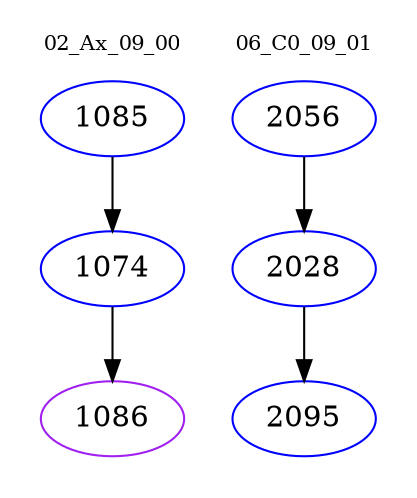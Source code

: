 digraph{
subgraph cluster_0 {
color = white
label = "02_Ax_09_00";
fontsize=10;
T0_1085 [label="1085", color="blue"]
T0_1085 -> T0_1074 [color="black"]
T0_1074 [label="1074", color="blue"]
T0_1074 -> T0_1086 [color="black"]
T0_1086 [label="1086", color="purple"]
}
subgraph cluster_1 {
color = white
label = "06_C0_09_01";
fontsize=10;
T1_2056 [label="2056", color="blue"]
T1_2056 -> T1_2028 [color="black"]
T1_2028 [label="2028", color="blue"]
T1_2028 -> T1_2095 [color="black"]
T1_2095 [label="2095", color="blue"]
}
}
